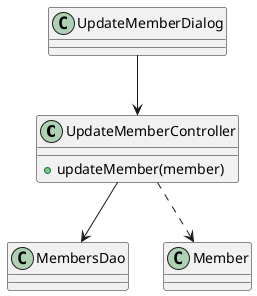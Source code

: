 @startuml
	class UpdateMemberController {
	+updateMember(member)
	}

	UpdateMemberDialog --> UpdateMemberController
	UpdateMemberController --> MembersDao
	UpdateMemberController ..> Member
@enduml
